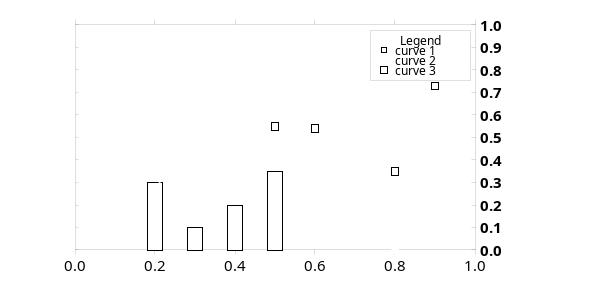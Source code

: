 @startjcckit(600,300)
data/curves = curve1 curve2 curve3
data/curve1/title = curve 1
data/curve1/x = 0.2 0.3 0.4 0.5
data/curve1/y = 0.3 0.1  0.2 0.35
data/curve2/title = curve 2
data/curve2/x = 0.2  0.3 0.4 0.5 0.6 0.7 0.8
data/curve2/y = 0.25 0.6 0.4 0.6 0.5 0.3 0
data/curve3/title = curve 3
data/curve3/x = 0.5  0.6  0.7  0.8  0.9
data/curve3/y = 0.55 0.54 1.65 0.35 0.73
paper = 0 0 1 0.6
background = 0xffffff
plot/initialHintForNextCurve/className = jcckit.plot.PositionHint
plot/initialHintForNextCurve/position = 0 0.1
plot/coordinateSystem/origin = 0.05 0.1
plot/coordinateSystem/xAxis/axisLabel = <x>
plot/coordinateSystem/xAxis/grid = true
plot/coordinateSystem/xAxis/gridAttributes/lineColor = 0x808080
plot/coordinateSystem/xAxis/automaticTicCalculation = false
plot/coordinateSystem/xAxis/numberOfTics = 6
plot/coordinateSystem/xAxis/ticLabelAttributes/fontSize = 0.03
plot/coordinateSystem/xAxis/axisLabelAttributes/fontSize = 0.05
plot/coordinateSystem/xAxis/axisLabelAttributes/textColor = 0xaa
plot/coordinateSystem/yAxis/axisLabel = factor
plot/coordinateSystem/yAxis/axisLabelPosition = 0.85 0.1
plot/coordinateSystem/yAxis/axisLabelAttributes/fontSize = 0.05
plot/coordinateSystem/yAxis/axisLabelAttributes/textColor = 0xee
plot/coordinateSystem/yAxis/axisLabelAttributes/verticalAnchor = top
plot/coordinateSystem/yAxis/ticLength = -0.006
plot/coordinateSystem/yAxis/ticLabelPosition = 0.81 0
plot/coordinateSystem/yAxis/ticLabelAttributes/fontSize = 0.03
plot/coordinateSystem/yAxis/ticLabelAttributes/fontStyle = bold
plot/coordinateSystem/yAxis/ticLabelAttributes/horizontalAnchor = left
defaultDefinition/symbolFactory/className = jcckit.plot.SquareSymbolFactory
defaultDefinition/symbolFactory/size = 0.015
defaultDefinition/symbolFactory/attributes/className = jcckit.graphic.BasicGraphicAttributes
defaultDefinition/symbolFactory/attributes/lineColor = 0
defaultDefinition/symbolFactory/attributes/lineThickness = 0.002
defaultDefinition/lineAttributes/className = jcckit.graphic.ShapeAttributes
defaultDefinition/lineAttributes/linePattern = 0.01 0.005
defaultDefinition/lineAttributes/lineThickness = 0.005
defaultDefinition/lineAttributes/lineColor = 0xca
plot/curveFactory/definitions = def1 def2 def3
plot/curveFactory/def1/ = defaultDefinition/
plot/curveFactory/def1/symbolFactory/className = jcckit.plot.BarFactory
plot/curveFactory/def1/symbolFactory/size = 0.03
plot/curveFactory/def1/symbolFactory/attributes/fillColor = 0xffca00
plot/curveFactory/def1/withLine = false
plot/curveFactory/def2/ = defaultDefinition/
plot/curveFactory/def2/symbolFactory/className = jcckit.plot.CircleSymbolFactory
plot/curveFactory/def2/symbolFactory/attributes/fillColor = 0x8000
plot/curveFactory/def2/symbolFactory/attributes/lineColor =
plot/curveFactory/def3/ = defaultDefinition/
plot/legend/upperRightCorner = 0.84 0.54
plot/legend/boxAttributes/fillColor = 0xeeeeee
plot/legend/lineLength = 0.035
@endjcckit